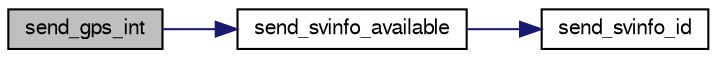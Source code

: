 digraph "send_gps_int"
{
  edge [fontname="FreeSans",fontsize="10",labelfontname="FreeSans",labelfontsize="10"];
  node [fontname="FreeSans",fontsize="10",shape=record];
  rankdir="LR";
  Node1 [label="send_gps_int",height=0.2,width=0.4,color="black", fillcolor="grey75", style="filled", fontcolor="black"];
  Node1 -> Node2 [color="midnightblue",fontsize="10",style="solid",fontname="FreeSans"];
  Node2 [label="send_svinfo_available",height=0.2,width=0.4,color="black", fillcolor="white", style="filled",URL="$gps_8c.html#a7eb08958254a390bf626ecfd6dbf37de",tooltip="send SVINFO message if updated. "];
  Node2 -> Node3 [color="midnightblue",fontsize="10",style="solid",fontname="FreeSans"];
  Node3 [label="send_svinfo_id",height=0.2,width=0.4,color="black", fillcolor="white", style="filled",URL="$gps_8c.html#a938ba23671abdae703d2b14b930b55b8"];
}
